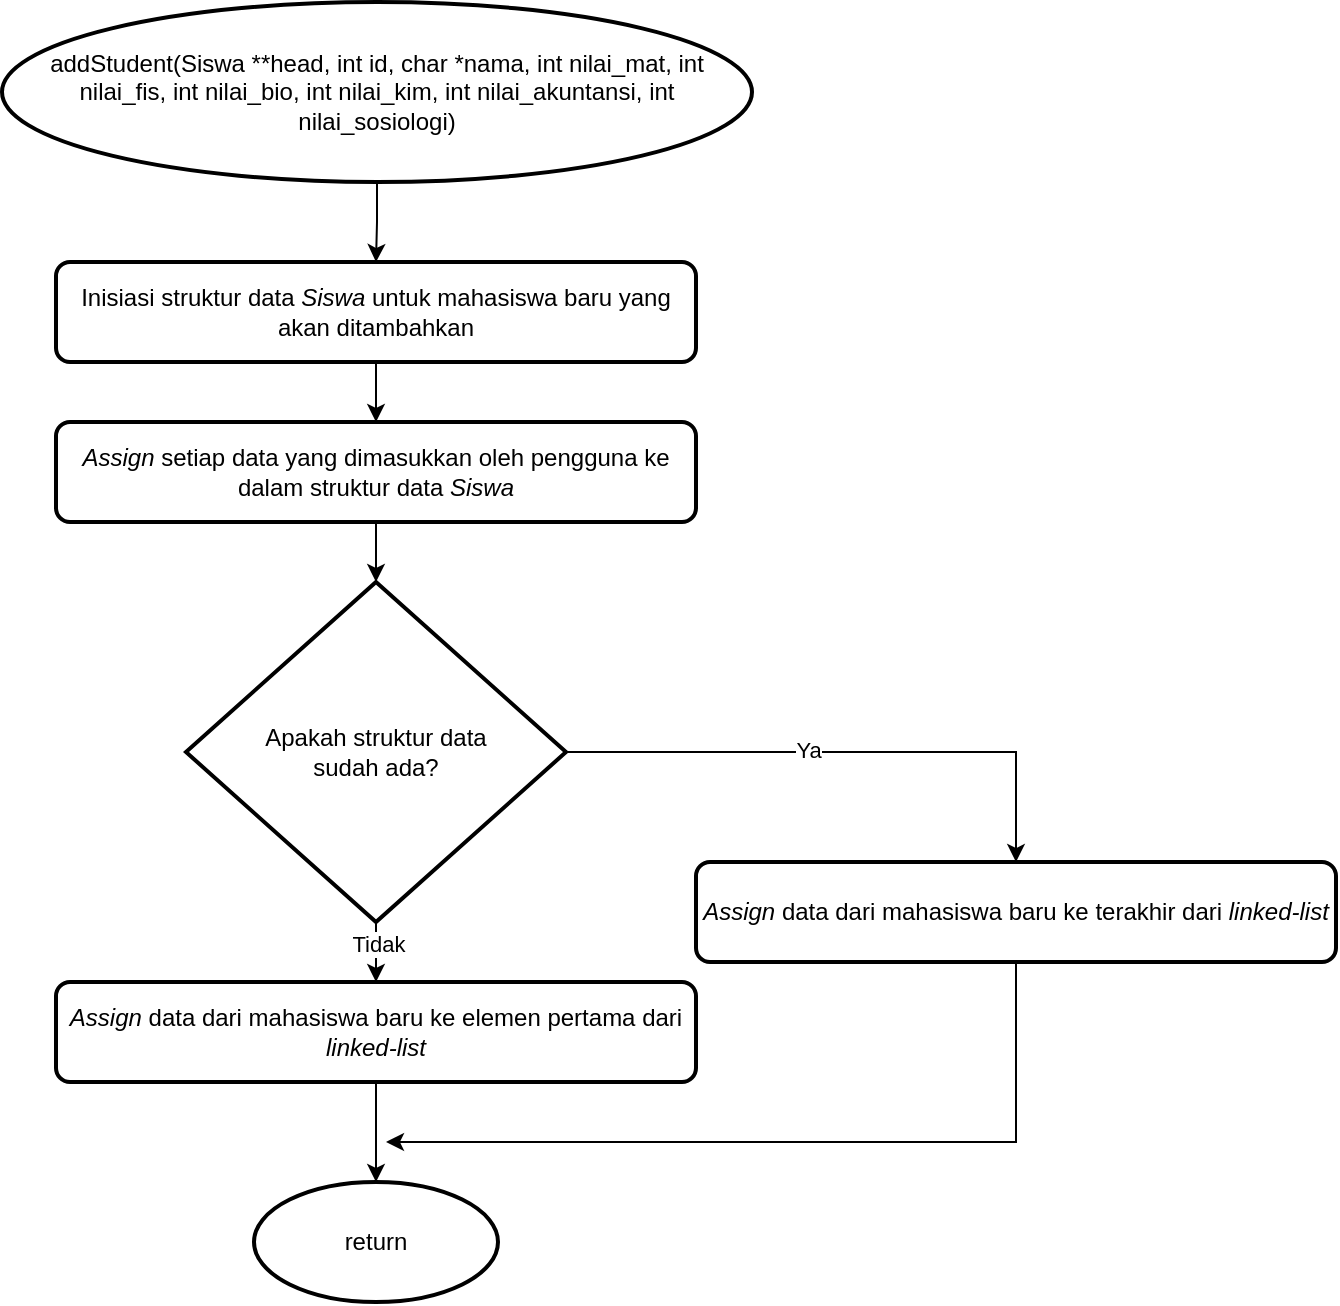 <mxfile version="23.1.5" type="device">
  <diagram name="Page-1" id="pIJavBY0yzTweW4xneVl">
    <mxGraphModel dx="504" dy="880" grid="1" gridSize="10" guides="1" tooltips="1" connect="1" arrows="1" fold="1" page="1" pageScale="1" pageWidth="850" pageHeight="1100" math="0" shadow="0">
      <root>
        <mxCell id="0" />
        <mxCell id="1" parent="0" />
        <mxCell id="FFGb-5vFVpJmypS58oWW-3" style="edgeStyle=orthogonalEdgeStyle;rounded=0;orthogonalLoop=1;jettySize=auto;html=1;exitX=0.5;exitY=1;exitDx=0;exitDy=0;exitPerimeter=0;entryX=0.5;entryY=0;entryDx=0;entryDy=0;" edge="1" parent="1" source="dBdyuKx9wnMH7rO0jvBw-1" target="FFGb-5vFVpJmypS58oWW-2">
          <mxGeometry relative="1" as="geometry" />
        </mxCell>
        <mxCell id="dBdyuKx9wnMH7rO0jvBw-1" value="addStudent(Siswa **head, int id, char *nama, int nilai_mat, int nilai_fis, int nilai_bio, int nilai_kim, int nilai_akuntansi, int nilai_sosiologi)" style="strokeWidth=2;html=1;shape=mxgraph.flowchart.start_1;whiteSpace=wrap;" parent="1" vertex="1">
          <mxGeometry x="980" y="20" width="375" height="90" as="geometry" />
        </mxCell>
        <mxCell id="FFGb-5vFVpJmypS58oWW-5" style="edgeStyle=orthogonalEdgeStyle;rounded=0;orthogonalLoop=1;jettySize=auto;html=1;exitX=0.5;exitY=1;exitDx=0;exitDy=0;entryX=0.5;entryY=0;entryDx=0;entryDy=0;" edge="1" parent="1" source="FFGb-5vFVpJmypS58oWW-2" target="FFGb-5vFVpJmypS58oWW-4">
          <mxGeometry relative="1" as="geometry" />
        </mxCell>
        <mxCell id="FFGb-5vFVpJmypS58oWW-2" value="Inisiasi struktur data &lt;i&gt;Siswa&amp;nbsp;&lt;/i&gt;untuk mahasiswa baru yang akan ditambahkan" style="rounded=1;whiteSpace=wrap;html=1;absoluteArcSize=1;arcSize=14;strokeWidth=2;" vertex="1" parent="1">
          <mxGeometry x="1007" y="150" width="320" height="50" as="geometry" />
        </mxCell>
        <mxCell id="FFGb-5vFVpJmypS58oWW-4" value="&lt;i&gt;Assign&lt;/i&gt;&amp;nbsp;setiap data yang dimasukkan oleh pengguna ke dalam struktur data &lt;i&gt;Siswa&lt;/i&gt;" style="rounded=1;whiteSpace=wrap;html=1;absoluteArcSize=1;arcSize=14;strokeWidth=2;" vertex="1" parent="1">
          <mxGeometry x="1007" y="230" width="320" height="50" as="geometry" />
        </mxCell>
        <mxCell id="FFGb-5vFVpJmypS58oWW-9" style="edgeStyle=orthogonalEdgeStyle;rounded=0;orthogonalLoop=1;jettySize=auto;html=1;exitX=0.5;exitY=1;exitDx=0;exitDy=0;exitPerimeter=0;entryX=0.5;entryY=0;entryDx=0;entryDy=0;" edge="1" parent="1" source="FFGb-5vFVpJmypS58oWW-6" target="FFGb-5vFVpJmypS58oWW-8">
          <mxGeometry relative="1" as="geometry" />
        </mxCell>
        <mxCell id="FFGb-5vFVpJmypS58oWW-10" value="Tidak" style="edgeLabel;html=1;align=center;verticalAlign=middle;resizable=0;points=[];" vertex="1" connectable="0" parent="FFGb-5vFVpJmypS58oWW-9">
          <mxGeometry x="-0.254" y="1" relative="1" as="geometry">
            <mxPoint as="offset" />
          </mxGeometry>
        </mxCell>
        <mxCell id="FFGb-5vFVpJmypS58oWW-12" style="edgeStyle=orthogonalEdgeStyle;rounded=0;orthogonalLoop=1;jettySize=auto;html=1;exitX=1;exitY=0.5;exitDx=0;exitDy=0;exitPerimeter=0;entryX=0.5;entryY=0;entryDx=0;entryDy=0;" edge="1" parent="1" source="FFGb-5vFVpJmypS58oWW-6" target="FFGb-5vFVpJmypS58oWW-11">
          <mxGeometry relative="1" as="geometry" />
        </mxCell>
        <mxCell id="FFGb-5vFVpJmypS58oWW-13" value="Ya" style="edgeLabel;html=1;align=center;verticalAlign=middle;resizable=0;points=[];" vertex="1" connectable="0" parent="FFGb-5vFVpJmypS58oWW-12">
          <mxGeometry x="-0.135" y="1" relative="1" as="geometry">
            <mxPoint as="offset" />
          </mxGeometry>
        </mxCell>
        <mxCell id="FFGb-5vFVpJmypS58oWW-6" value="Apakah struktur data &lt;br&gt;sudah ada?" style="strokeWidth=2;html=1;shape=mxgraph.flowchart.decision;whiteSpace=wrap;" vertex="1" parent="1">
          <mxGeometry x="1072" y="310" width="190" height="170" as="geometry" />
        </mxCell>
        <mxCell id="FFGb-5vFVpJmypS58oWW-7" style="edgeStyle=orthogonalEdgeStyle;rounded=0;orthogonalLoop=1;jettySize=auto;html=1;exitX=0.5;exitY=1;exitDx=0;exitDy=0;entryX=0.5;entryY=0;entryDx=0;entryDy=0;entryPerimeter=0;" edge="1" parent="1" source="FFGb-5vFVpJmypS58oWW-4" target="FFGb-5vFVpJmypS58oWW-6">
          <mxGeometry relative="1" as="geometry" />
        </mxCell>
        <mxCell id="FFGb-5vFVpJmypS58oWW-8" value="&lt;i&gt;Assign&lt;/i&gt;&amp;nbsp;data dari mahasiswa baru ke elemen pertama dari &lt;i&gt;linked-list&lt;/i&gt;" style="rounded=1;whiteSpace=wrap;html=1;absoluteArcSize=1;arcSize=14;strokeWidth=2;" vertex="1" parent="1">
          <mxGeometry x="1007" y="510" width="320" height="50" as="geometry" />
        </mxCell>
        <mxCell id="FFGb-5vFVpJmypS58oWW-16" style="edgeStyle=orthogonalEdgeStyle;rounded=0;orthogonalLoop=1;jettySize=auto;html=1;exitX=0.5;exitY=1;exitDx=0;exitDy=0;" edge="1" parent="1" source="FFGb-5vFVpJmypS58oWW-11">
          <mxGeometry relative="1" as="geometry">
            <mxPoint x="1172" y="590" as="targetPoint" />
            <Array as="points">
              <mxPoint x="1487" y="590" />
            </Array>
          </mxGeometry>
        </mxCell>
        <mxCell id="FFGb-5vFVpJmypS58oWW-11" value="&lt;i&gt;Assign&lt;/i&gt;&amp;nbsp;data dari mahasiswa baru ke terakhir dari &lt;i&gt;linked-list&lt;/i&gt;" style="rounded=1;whiteSpace=wrap;html=1;absoluteArcSize=1;arcSize=14;strokeWidth=2;" vertex="1" parent="1">
          <mxGeometry x="1327" y="450" width="320" height="50" as="geometry" />
        </mxCell>
        <mxCell id="FFGb-5vFVpJmypS58oWW-14" value="return" style="strokeWidth=2;html=1;shape=mxgraph.flowchart.start_1;whiteSpace=wrap;" vertex="1" parent="1">
          <mxGeometry x="1106" y="610" width="122" height="60" as="geometry" />
        </mxCell>
        <mxCell id="FFGb-5vFVpJmypS58oWW-15" style="edgeStyle=orthogonalEdgeStyle;rounded=0;orthogonalLoop=1;jettySize=auto;html=1;exitX=0.5;exitY=1;exitDx=0;exitDy=0;entryX=0.5;entryY=0;entryDx=0;entryDy=0;entryPerimeter=0;" edge="1" parent="1" source="FFGb-5vFVpJmypS58oWW-8" target="FFGb-5vFVpJmypS58oWW-14">
          <mxGeometry relative="1" as="geometry" />
        </mxCell>
      </root>
    </mxGraphModel>
  </diagram>
</mxfile>

